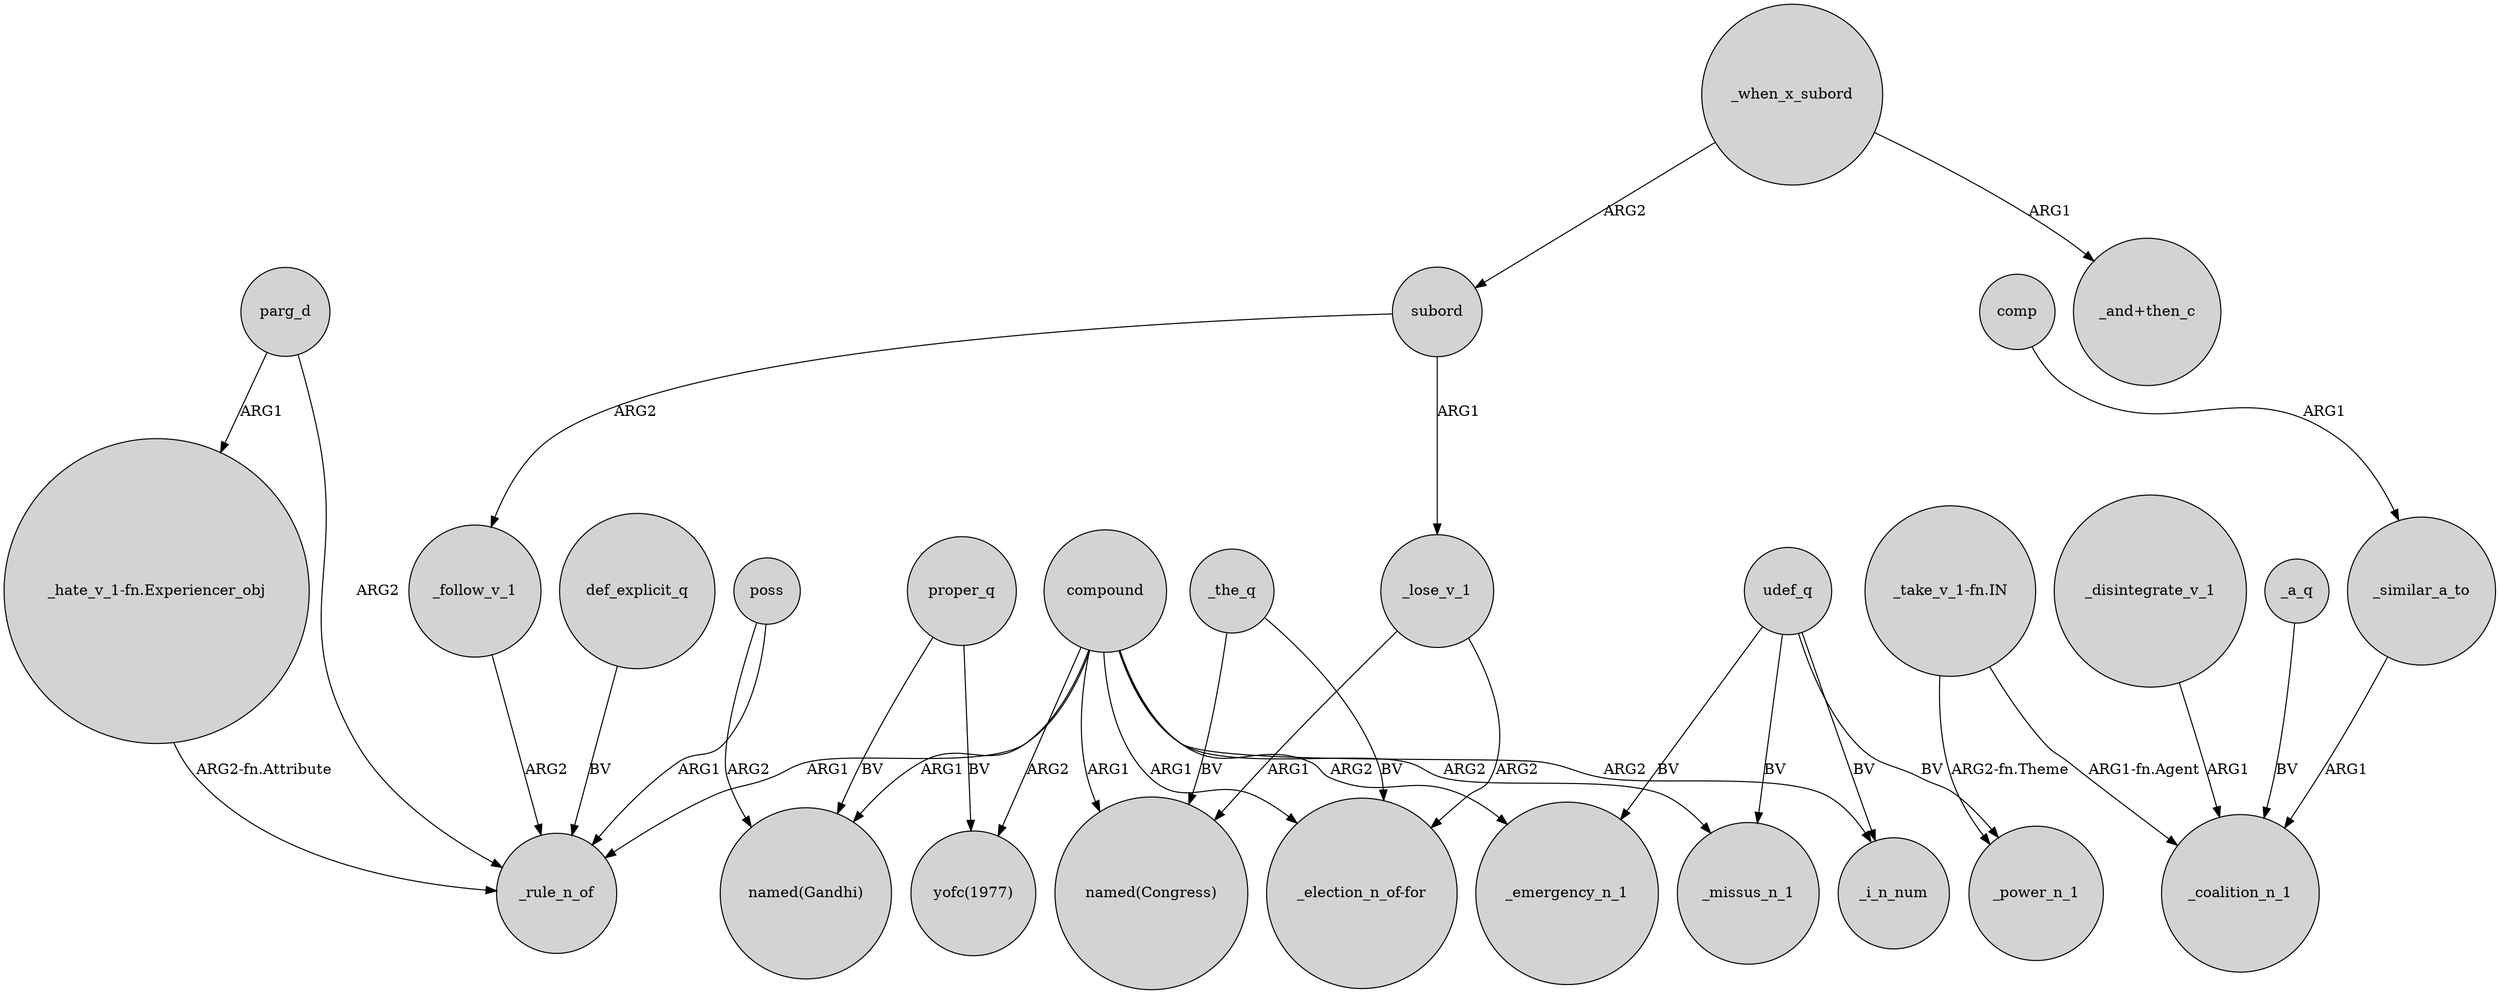 digraph {
	node [shape=circle style=filled]
	def_explicit_q -> _rule_n_of [label=BV]
	compound -> _i_n_num [label=ARG2]
	proper_q -> "named(Gandhi)" [label=BV]
	"_hate_v_1-fn.Experiencer_obj" -> _rule_n_of [label="ARG2-fn.Attribute"]
	compound -> _emergency_n_1 [label=ARG2]
	comp -> _similar_a_to [label=ARG1]
	"_take_v_1-fn.IN" -> _coalition_n_1 [label="ARG1-fn.Agent"]
	_similar_a_to -> _coalition_n_1 [label=ARG1]
	_when_x_subord -> subord [label=ARG2]
	proper_q -> "yofc(1977)" [label=BV]
	poss -> "named(Gandhi)" [label=ARG2]
	compound -> _rule_n_of [label=ARG1]
	subord -> _lose_v_1 [label=ARG1]
	compound -> _missus_n_1 [label=ARG2]
	subord -> _follow_v_1 [label=ARG2]
	_the_q -> "_election_n_of-for" [label=BV]
	udef_q -> _missus_n_1 [label=BV]
	udef_q -> _i_n_num [label=BV]
	parg_d -> _rule_n_of [label=ARG2]
	_disintegrate_v_1 -> _coalition_n_1 [label=ARG1]
	"_take_v_1-fn.IN" -> _power_n_1 [label="ARG2-fn.Theme"]
	compound -> "named(Congress)" [label=ARG1]
	_lose_v_1 -> "named(Congress)" [label=ARG1]
	udef_q -> _emergency_n_1 [label=BV]
	parg_d -> "_hate_v_1-fn.Experiencer_obj" [label=ARG1]
	_when_x_subord -> "_and+then_c" [label=ARG1]
	_lose_v_1 -> "_election_n_of-for" [label=ARG2]
	compound -> "_election_n_of-for" [label=ARG1]
	poss -> _rule_n_of [label=ARG1]
	compound -> "yofc(1977)" [label=ARG2]
	compound -> "named(Gandhi)" [label=ARG1]
	_a_q -> _coalition_n_1 [label=BV]
	udef_q -> _power_n_1 [label=BV]
	_follow_v_1 -> _rule_n_of [label=ARG2]
	_the_q -> "named(Congress)" [label=BV]
}
